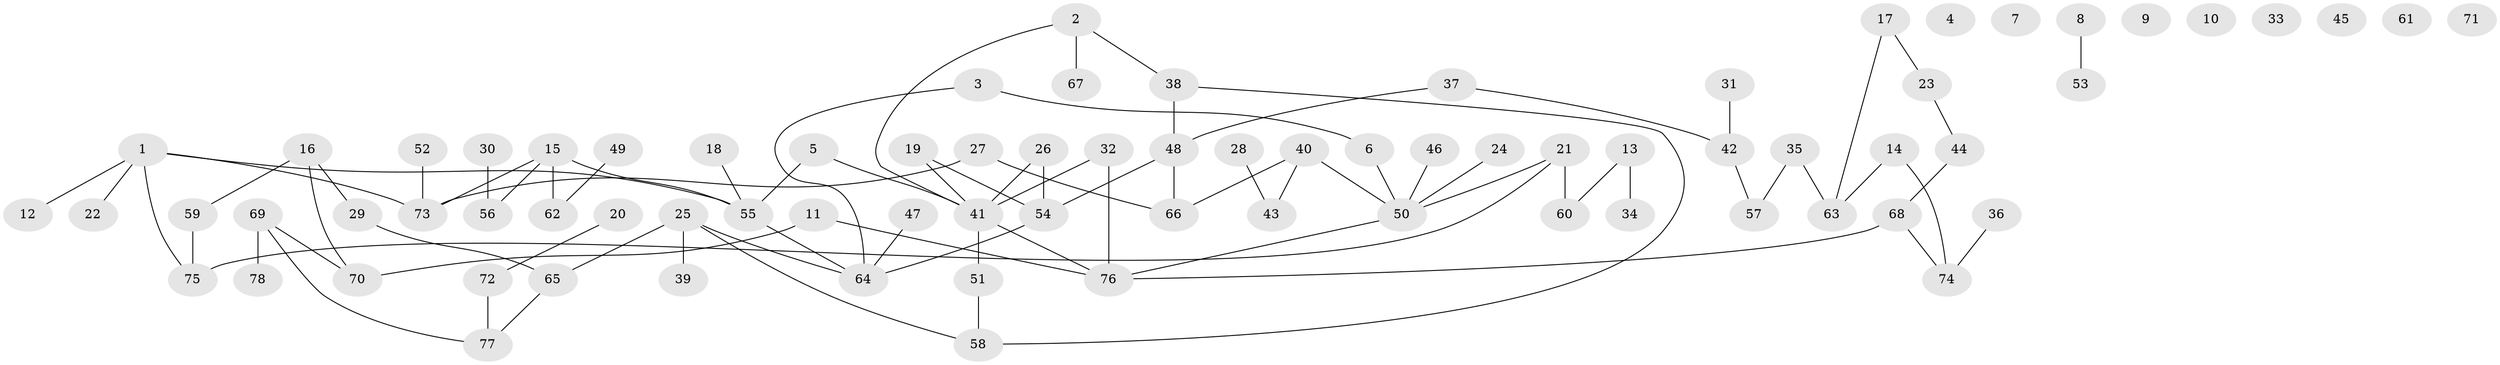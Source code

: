 // coarse degree distribution, {4: 0.30434782608695654, 6: 0.043478260869565216, 3: 0.2608695652173913, 2: 0.13043478260869565, 1: 0.21739130434782608, 5: 0.043478260869565216}
// Generated by graph-tools (version 1.1) at 2025/35/03/04/25 23:35:54]
// undirected, 78 vertices, 84 edges
graph export_dot {
  node [color=gray90,style=filled];
  1;
  2;
  3;
  4;
  5;
  6;
  7;
  8;
  9;
  10;
  11;
  12;
  13;
  14;
  15;
  16;
  17;
  18;
  19;
  20;
  21;
  22;
  23;
  24;
  25;
  26;
  27;
  28;
  29;
  30;
  31;
  32;
  33;
  34;
  35;
  36;
  37;
  38;
  39;
  40;
  41;
  42;
  43;
  44;
  45;
  46;
  47;
  48;
  49;
  50;
  51;
  52;
  53;
  54;
  55;
  56;
  57;
  58;
  59;
  60;
  61;
  62;
  63;
  64;
  65;
  66;
  67;
  68;
  69;
  70;
  71;
  72;
  73;
  74;
  75;
  76;
  77;
  78;
  1 -- 12;
  1 -- 22;
  1 -- 55;
  1 -- 73;
  1 -- 75;
  2 -- 38;
  2 -- 41;
  2 -- 67;
  3 -- 6;
  3 -- 64;
  5 -- 41;
  5 -- 55;
  6 -- 50;
  8 -- 53;
  11 -- 70;
  11 -- 76;
  13 -- 34;
  13 -- 60;
  14 -- 63;
  14 -- 74;
  15 -- 55;
  15 -- 56;
  15 -- 62;
  15 -- 73;
  16 -- 29;
  16 -- 59;
  16 -- 70;
  17 -- 23;
  17 -- 63;
  18 -- 55;
  19 -- 41;
  19 -- 54;
  20 -- 72;
  21 -- 50;
  21 -- 60;
  21 -- 75;
  23 -- 44;
  24 -- 50;
  25 -- 39;
  25 -- 58;
  25 -- 64;
  25 -- 65;
  26 -- 41;
  26 -- 54;
  27 -- 66;
  27 -- 73;
  28 -- 43;
  29 -- 65;
  30 -- 56;
  31 -- 42;
  32 -- 41;
  32 -- 76;
  35 -- 57;
  35 -- 63;
  36 -- 74;
  37 -- 42;
  37 -- 48;
  38 -- 48;
  38 -- 58;
  40 -- 43;
  40 -- 50;
  40 -- 66;
  41 -- 51;
  41 -- 76;
  42 -- 57;
  44 -- 68;
  46 -- 50;
  47 -- 64;
  48 -- 54;
  48 -- 66;
  49 -- 62;
  50 -- 76;
  51 -- 58;
  52 -- 73;
  54 -- 64;
  55 -- 64;
  59 -- 75;
  65 -- 77;
  68 -- 74;
  68 -- 76;
  69 -- 70;
  69 -- 77;
  69 -- 78;
  72 -- 77;
}
